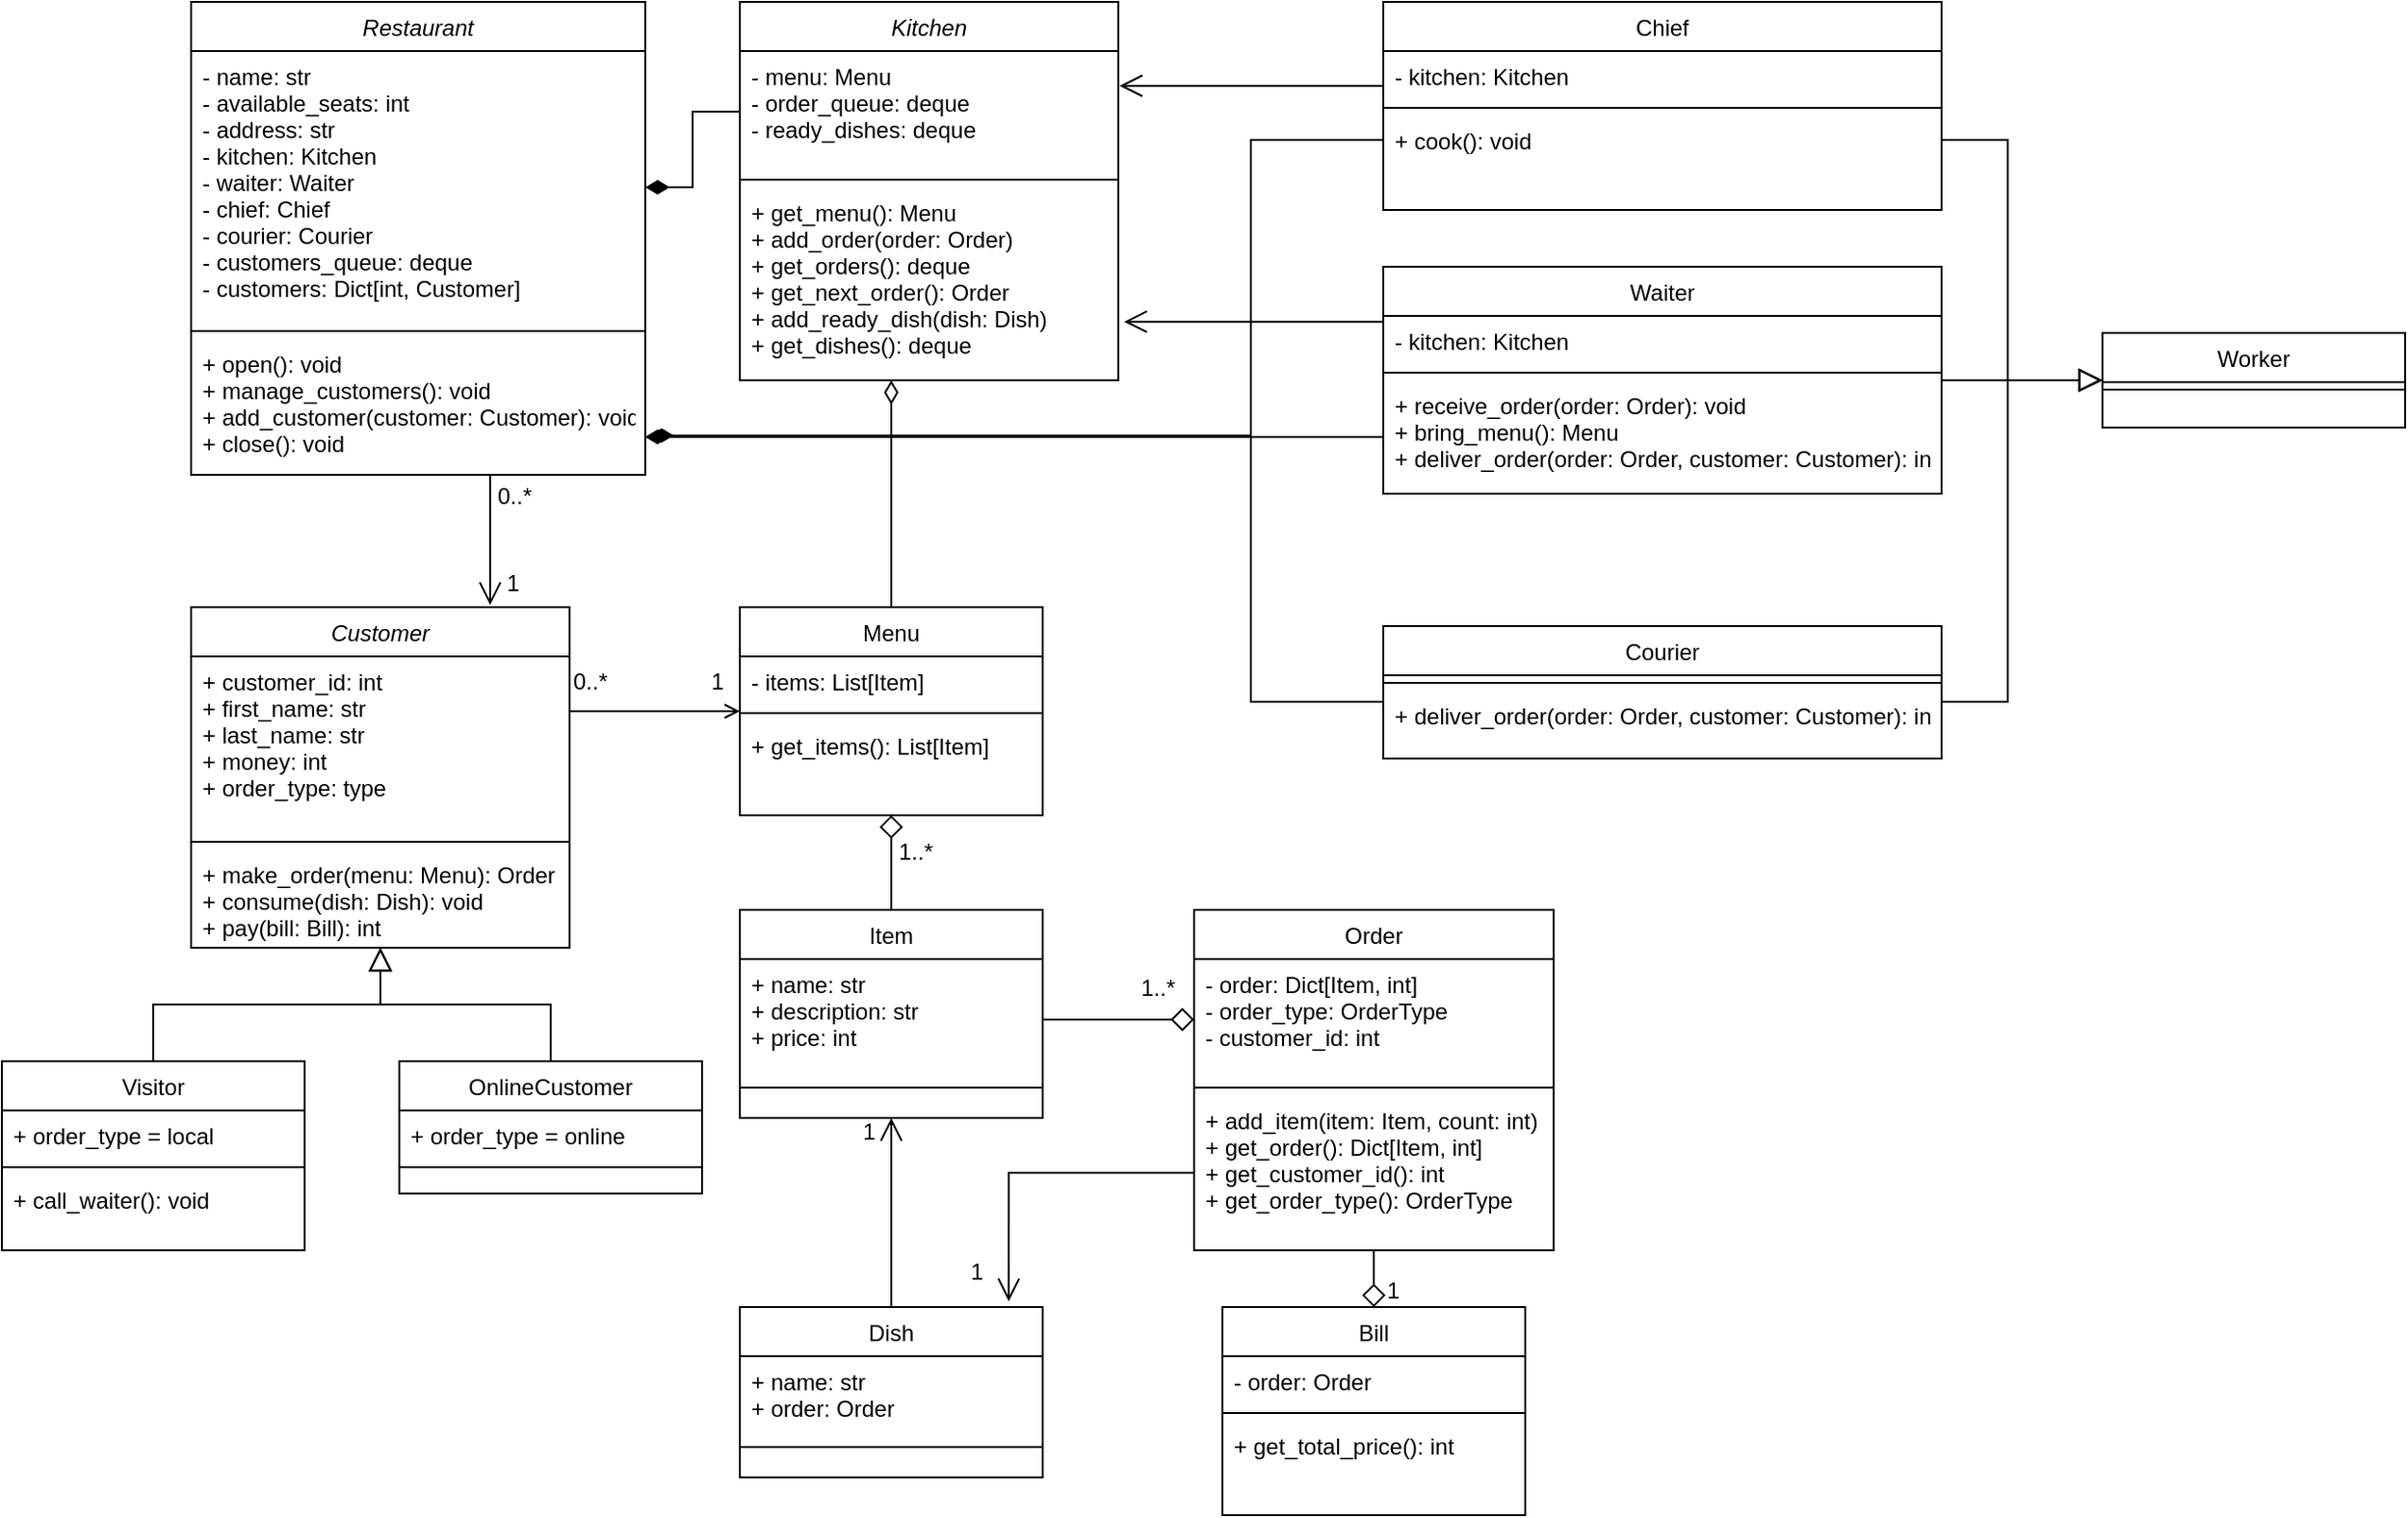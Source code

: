 <mxfile version="15.6.8" type="google"><diagram id="C5RBs43oDa-KdzZeNtuy" name="Page-1"><mxGraphModel dx="1350" dy="713" grid="1" gridSize="10" guides="1" tooltips="1" connect="1" arrows="1" fold="1" page="1" pageScale="1" pageWidth="1654" pageHeight="1169" math="0" shadow="0"><root><mxCell id="WIyWlLk6GJQsqaUBKTNV-0"/><mxCell id="WIyWlLk6GJQsqaUBKTNV-1" parent="WIyWlLk6GJQsqaUBKTNV-0"/><mxCell id="zkfFHV4jXpPFQw0GAbJ--0" value="Customer" style="swimlane;fontStyle=2;align=center;verticalAlign=top;childLayout=stackLayout;horizontal=1;startSize=26;horizontalStack=0;resizeParent=1;resizeLast=0;collapsible=1;marginBottom=0;rounded=0;shadow=0;strokeWidth=1;" parent="WIyWlLk6GJQsqaUBKTNV-1" vertex="1"><mxGeometry x="240" y="350" width="200" height="180" as="geometry"><mxRectangle x="230" y="140" width="160" height="26" as="alternateBounds"/></mxGeometry></mxCell><mxCell id="zkfFHV4jXpPFQw0GAbJ--1" value="+ customer_id: int&#10;+ first_name: str&#10;+ last_name: str&#10;+ money: int&#10;+ order_type: type&#10;&#10;" style="text;align=left;verticalAlign=top;spacingLeft=4;spacingRight=4;overflow=hidden;rotatable=0;points=[[0,0.5],[1,0.5]];portConstraint=eastwest;" parent="zkfFHV4jXpPFQw0GAbJ--0" vertex="1"><mxGeometry y="26" width="200" height="94" as="geometry"/></mxCell><mxCell id="zkfFHV4jXpPFQw0GAbJ--4" value="" style="line;html=1;strokeWidth=1;align=left;verticalAlign=middle;spacingTop=-1;spacingLeft=3;spacingRight=3;rotatable=0;labelPosition=right;points=[];portConstraint=eastwest;" parent="zkfFHV4jXpPFQw0GAbJ--0" vertex="1"><mxGeometry y="120" width="200" height="8" as="geometry"/></mxCell><mxCell id="zkfFHV4jXpPFQw0GAbJ--5" value="+ make_order(menu: Menu): Order&#10;+ consume(dish: Dish): void&#10;+ pay(bill: Bill): int&#10;" style="text;align=left;verticalAlign=top;spacingLeft=4;spacingRight=4;overflow=hidden;rotatable=0;points=[[0,0.5],[1,0.5]];portConstraint=eastwest;" parent="zkfFHV4jXpPFQw0GAbJ--0" vertex="1"><mxGeometry y="128" width="200" height="52" as="geometry"/></mxCell><mxCell id="zkfFHV4jXpPFQw0GAbJ--6" value="Visitor" style="swimlane;fontStyle=0;align=center;verticalAlign=top;childLayout=stackLayout;horizontal=1;startSize=26;horizontalStack=0;resizeParent=1;resizeLast=0;collapsible=1;marginBottom=0;rounded=0;shadow=0;strokeWidth=1;" parent="WIyWlLk6GJQsqaUBKTNV-1" vertex="1"><mxGeometry x="140" y="590" width="160" height="100" as="geometry"><mxRectangle x="130" y="380" width="160" height="26" as="alternateBounds"/></mxGeometry></mxCell><mxCell id="zkfFHV4jXpPFQw0GAbJ--7" value="+ order_type = local" style="text;align=left;verticalAlign=top;spacingLeft=4;spacingRight=4;overflow=hidden;rotatable=0;points=[[0,0.5],[1,0.5]];portConstraint=eastwest;" parent="zkfFHV4jXpPFQw0GAbJ--6" vertex="1"><mxGeometry y="26" width="160" height="26" as="geometry"/></mxCell><mxCell id="zkfFHV4jXpPFQw0GAbJ--9" value="" style="line;html=1;strokeWidth=1;align=left;verticalAlign=middle;spacingTop=-1;spacingLeft=3;spacingRight=3;rotatable=0;labelPosition=right;points=[];portConstraint=eastwest;" parent="zkfFHV4jXpPFQw0GAbJ--6" vertex="1"><mxGeometry y="52" width="160" height="8" as="geometry"/></mxCell><mxCell id="zkfFHV4jXpPFQw0GAbJ--11" value="+ call_waiter(): void" style="text;align=left;verticalAlign=top;spacingLeft=4;spacingRight=4;overflow=hidden;rotatable=0;points=[[0,0.5],[1,0.5]];portConstraint=eastwest;" parent="zkfFHV4jXpPFQw0GAbJ--6" vertex="1"><mxGeometry y="60" width="160" height="26" as="geometry"/></mxCell><mxCell id="zkfFHV4jXpPFQw0GAbJ--12" value="" style="endArrow=block;endSize=10;endFill=0;shadow=0;strokeWidth=1;rounded=0;edgeStyle=elbowEdgeStyle;elbow=vertical;" parent="WIyWlLk6GJQsqaUBKTNV-1" source="zkfFHV4jXpPFQw0GAbJ--6" target="zkfFHV4jXpPFQw0GAbJ--0" edge="1"><mxGeometry width="160" relative="1" as="geometry"><mxPoint x="220" y="433" as="sourcePoint"/><mxPoint x="220" y="433" as="targetPoint"/></mxGeometry></mxCell><mxCell id="zkfFHV4jXpPFQw0GAbJ--13" value="OnlineCustomer" style="swimlane;fontStyle=0;align=center;verticalAlign=top;childLayout=stackLayout;horizontal=1;startSize=26;horizontalStack=0;resizeParent=1;resizeLast=0;collapsible=1;marginBottom=0;rounded=0;shadow=0;strokeWidth=1;" parent="WIyWlLk6GJQsqaUBKTNV-1" vertex="1"><mxGeometry x="350" y="590" width="160" height="70" as="geometry"><mxRectangle x="340" y="380" width="170" height="26" as="alternateBounds"/></mxGeometry></mxCell><mxCell id="zkfFHV4jXpPFQw0GAbJ--14" value="+ order_type = online" style="text;align=left;verticalAlign=top;spacingLeft=4;spacingRight=4;overflow=hidden;rotatable=0;points=[[0,0.5],[1,0.5]];portConstraint=eastwest;" parent="zkfFHV4jXpPFQw0GAbJ--13" vertex="1"><mxGeometry y="26" width="160" height="26" as="geometry"/></mxCell><mxCell id="zkfFHV4jXpPFQw0GAbJ--15" value="" style="line;html=1;strokeWidth=1;align=left;verticalAlign=middle;spacingTop=-1;spacingLeft=3;spacingRight=3;rotatable=0;labelPosition=right;points=[];portConstraint=eastwest;" parent="zkfFHV4jXpPFQw0GAbJ--13" vertex="1"><mxGeometry y="52" width="160" height="8" as="geometry"/></mxCell><mxCell id="zkfFHV4jXpPFQw0GAbJ--16" value="" style="endArrow=block;endSize=10;endFill=0;shadow=0;strokeWidth=1;rounded=0;edgeStyle=elbowEdgeStyle;elbow=vertical;" parent="WIyWlLk6GJQsqaUBKTNV-1" source="zkfFHV4jXpPFQw0GAbJ--13" target="zkfFHV4jXpPFQw0GAbJ--0" edge="1"><mxGeometry width="160" relative="1" as="geometry"><mxPoint x="230" y="603" as="sourcePoint"/><mxPoint x="330" y="501" as="targetPoint"/></mxGeometry></mxCell><mxCell id="S3k-lhbhR4yehY1BuGut-38" style="edgeStyle=orthogonalEdgeStyle;rounded=0;jumpSize=10;orthogonalLoop=1;jettySize=auto;html=1;exitX=0.5;exitY=0;exitDx=0;exitDy=0;entryX=0.4;entryY=1;entryDx=0;entryDy=0;entryPerimeter=0;endArrow=diamondThin;endFill=0;endSize=10;strokeWidth=1;" parent="WIyWlLk6GJQsqaUBKTNV-1" source="zkfFHV4jXpPFQw0GAbJ--17" target="S3k-lhbhR4yehY1BuGut-36" edge="1"><mxGeometry relative="1" as="geometry"/></mxCell><mxCell id="zkfFHV4jXpPFQw0GAbJ--17" value="Menu" style="swimlane;fontStyle=0;align=center;verticalAlign=top;childLayout=stackLayout;horizontal=1;startSize=26;horizontalStack=0;resizeParent=1;resizeLast=0;collapsible=1;marginBottom=0;rounded=0;shadow=0;strokeWidth=1;" parent="WIyWlLk6GJQsqaUBKTNV-1" vertex="1"><mxGeometry x="530" y="350" width="160" height="110" as="geometry"><mxRectangle x="550" y="140" width="160" height="26" as="alternateBounds"/></mxGeometry></mxCell><mxCell id="zkfFHV4jXpPFQw0GAbJ--21" value="- items: List[Item]" style="text;align=left;verticalAlign=top;spacingLeft=4;spacingRight=4;overflow=hidden;rotatable=0;points=[[0,0.5],[1,0.5]];portConstraint=eastwest;rounded=0;shadow=0;html=0;" parent="zkfFHV4jXpPFQw0GAbJ--17" vertex="1"><mxGeometry y="26" width="160" height="26" as="geometry"/></mxCell><mxCell id="zkfFHV4jXpPFQw0GAbJ--23" value="" style="line;html=1;strokeWidth=1;align=left;verticalAlign=middle;spacingTop=-1;spacingLeft=3;spacingRight=3;rotatable=0;labelPosition=right;points=[];portConstraint=eastwest;" parent="zkfFHV4jXpPFQw0GAbJ--17" vertex="1"><mxGeometry y="52" width="160" height="8" as="geometry"/></mxCell><mxCell id="zkfFHV4jXpPFQw0GAbJ--24" value="+ get_items(): List[Item]" style="text;align=left;verticalAlign=top;spacingLeft=4;spacingRight=4;overflow=hidden;rotatable=0;points=[[0,0.5],[1,0.5]];portConstraint=eastwest;" parent="zkfFHV4jXpPFQw0GAbJ--17" vertex="1"><mxGeometry y="60" width="160" height="26" as="geometry"/></mxCell><mxCell id="zkfFHV4jXpPFQw0GAbJ--26" value="" style="endArrow=open;shadow=0;strokeWidth=1;rounded=0;endFill=1;edgeStyle=elbowEdgeStyle;elbow=vertical;" parent="WIyWlLk6GJQsqaUBKTNV-1" source="zkfFHV4jXpPFQw0GAbJ--0" target="zkfFHV4jXpPFQw0GAbJ--17" edge="1"><mxGeometry x="0.5" y="41" relative="1" as="geometry"><mxPoint x="400" y="422" as="sourcePoint"/><mxPoint x="560" y="422" as="targetPoint"/><mxPoint x="-40" y="32" as="offset"/></mxGeometry></mxCell><mxCell id="zkfFHV4jXpPFQw0GAbJ--27" value="0..*" style="resizable=0;align=left;verticalAlign=bottom;labelBackgroundColor=none;fontSize=12;" parent="zkfFHV4jXpPFQw0GAbJ--26" connectable="0" vertex="1"><mxGeometry x="-1" relative="1" as="geometry"><mxPoint y="-7" as="offset"/></mxGeometry></mxCell><mxCell id="zkfFHV4jXpPFQw0GAbJ--28" value="1" style="resizable=0;align=right;verticalAlign=bottom;labelBackgroundColor=none;fontSize=12;" parent="zkfFHV4jXpPFQw0GAbJ--26" connectable="0" vertex="1"><mxGeometry x="1" relative="1" as="geometry"><mxPoint x="-7" y="-7" as="offset"/></mxGeometry></mxCell><mxCell id="S3k-lhbhR4yehY1BuGut-5" style="edgeStyle=orthogonalEdgeStyle;rounded=0;orthogonalLoop=1;jettySize=auto;html=1;exitX=0.5;exitY=0;exitDx=0;exitDy=0;entryX=0.5;entryY=1;entryDx=0;entryDy=0;endArrow=diamond;endFill=0;jumpSize=10;strokeWidth=1;endSize=10;" parent="WIyWlLk6GJQsqaUBKTNV-1" source="S3k-lhbhR4yehY1BuGut-1" target="zkfFHV4jXpPFQw0GAbJ--17" edge="1"><mxGeometry relative="1" as="geometry"/></mxCell><mxCell id="S3k-lhbhR4yehY1BuGut-1" value="Item" style="swimlane;fontStyle=0;align=center;verticalAlign=top;childLayout=stackLayout;horizontal=1;startSize=26;horizontalStack=0;resizeParent=1;resizeLast=0;collapsible=1;marginBottom=0;rounded=0;shadow=0;strokeWidth=1;" parent="WIyWlLk6GJQsqaUBKTNV-1" vertex="1"><mxGeometry x="530" y="510" width="160" height="110" as="geometry"><mxRectangle x="550" y="140" width="160" height="26" as="alternateBounds"/></mxGeometry></mxCell><mxCell id="S3k-lhbhR4yehY1BuGut-2" value="+ name: str&#10;+ description: str&#10;+ price: int&#10;&#10;" style="text;align=left;verticalAlign=top;spacingLeft=4;spacingRight=4;overflow=hidden;rotatable=0;points=[[0,0.5],[1,0.5]];portConstraint=eastwest;rounded=0;shadow=0;html=0;" parent="S3k-lhbhR4yehY1BuGut-1" vertex="1"><mxGeometry y="26" width="160" height="64" as="geometry"/></mxCell><mxCell id="S3k-lhbhR4yehY1BuGut-3" value="" style="line;html=1;strokeWidth=1;align=left;verticalAlign=middle;spacingTop=-1;spacingLeft=3;spacingRight=3;rotatable=0;labelPosition=right;points=[];portConstraint=eastwest;" parent="S3k-lhbhR4yehY1BuGut-1" vertex="1"><mxGeometry y="90" width="160" height="8" as="geometry"/></mxCell><mxCell id="S3k-lhbhR4yehY1BuGut-17" style="edgeStyle=orthogonalEdgeStyle;rounded=0;jumpSize=10;orthogonalLoop=1;jettySize=auto;html=1;exitX=0.5;exitY=1;exitDx=0;exitDy=0;entryX=0.5;entryY=0;entryDx=0;entryDy=0;endArrow=diamond;endFill=0;strokeWidth=1;endSize=10;" parent="WIyWlLk6GJQsqaUBKTNV-1" source="S3k-lhbhR4yehY1BuGut-6" target="S3k-lhbhR4yehY1BuGut-13" edge="1"><mxGeometry relative="1" as="geometry"/></mxCell><mxCell id="S3k-lhbhR4yehY1BuGut-6" value="Order" style="swimlane;fontStyle=0;align=center;verticalAlign=top;childLayout=stackLayout;horizontal=1;startSize=26;horizontalStack=0;resizeParent=1;resizeLast=0;collapsible=1;marginBottom=0;rounded=0;shadow=0;strokeWidth=1;" parent="WIyWlLk6GJQsqaUBKTNV-1" vertex="1"><mxGeometry x="770" y="510" width="190" height="180" as="geometry"><mxRectangle x="550" y="140" width="160" height="26" as="alternateBounds"/></mxGeometry></mxCell><mxCell id="S3k-lhbhR4yehY1BuGut-7" value="- order: Dict[Item, int]&#10;- order_type: OrderType&#10;- customer_id: int&#10;&#10;" style="text;align=left;verticalAlign=top;spacingLeft=4;spacingRight=4;overflow=hidden;rotatable=0;points=[[0,0.5],[1,0.5]];portConstraint=eastwest;rounded=0;shadow=0;html=0;" parent="S3k-lhbhR4yehY1BuGut-6" vertex="1"><mxGeometry y="26" width="190" height="64" as="geometry"/></mxCell><mxCell id="S3k-lhbhR4yehY1BuGut-8" value="" style="line;html=1;strokeWidth=1;align=left;verticalAlign=middle;spacingTop=-1;spacingLeft=3;spacingRight=3;rotatable=0;labelPosition=right;points=[];portConstraint=eastwest;" parent="S3k-lhbhR4yehY1BuGut-6" vertex="1"><mxGeometry y="90" width="190" height="8" as="geometry"/></mxCell><mxCell id="S3k-lhbhR4yehY1BuGut-9" value="+ add_item(item: Item, count: int)&#10;+ get_order(): Dict[Item, int]&#10;+ get_customer_id(): int&#10;+ get_order_type(): OrderType&#10;" style="text;align=left;verticalAlign=top;spacingLeft=4;spacingRight=4;overflow=hidden;rotatable=0;points=[[0,0.5],[1,0.5]];portConstraint=eastwest;" parent="S3k-lhbhR4yehY1BuGut-6" vertex="1"><mxGeometry y="98" width="190" height="82" as="geometry"/></mxCell><mxCell id="S3k-lhbhR4yehY1BuGut-10" value="1..*" style="resizable=0;align=left;verticalAlign=bottom;labelBackgroundColor=none;fontSize=12;" parent="WIyWlLk6GJQsqaUBKTNV-1" connectable="0" vertex="1"><mxGeometry x="620" y="480" as="geometry"><mxPoint x="-8" y="8" as="offset"/></mxGeometry></mxCell><mxCell id="S3k-lhbhR4yehY1BuGut-11" style="edgeStyle=orthogonalEdgeStyle;rounded=0;jumpSize=10;orthogonalLoop=1;jettySize=auto;html=1;exitX=1;exitY=0.5;exitDx=0;exitDy=0;entryX=0;entryY=0.5;entryDx=0;entryDy=0;endArrow=diamond;endFill=0;strokeWidth=1;endSize=10;" parent="WIyWlLk6GJQsqaUBKTNV-1" source="S3k-lhbhR4yehY1BuGut-2" target="S3k-lhbhR4yehY1BuGut-7" edge="1"><mxGeometry relative="1" as="geometry"/></mxCell><mxCell id="S3k-lhbhR4yehY1BuGut-12" value="1..*" style="resizable=0;align=left;verticalAlign=bottom;labelBackgroundColor=none;fontSize=12;" parent="WIyWlLk6GJQsqaUBKTNV-1" connectable="0" vertex="1"><mxGeometry x="740" y="560" as="geometry"/></mxCell><mxCell id="S3k-lhbhR4yehY1BuGut-13" value="Bill" style="swimlane;fontStyle=0;align=center;verticalAlign=top;childLayout=stackLayout;horizontal=1;startSize=26;horizontalStack=0;resizeParent=1;resizeLast=0;collapsible=1;marginBottom=0;rounded=0;shadow=0;strokeWidth=1;" parent="WIyWlLk6GJQsqaUBKTNV-1" vertex="1"><mxGeometry x="785" y="720" width="160" height="110" as="geometry"><mxRectangle x="550" y="140" width="160" height="26" as="alternateBounds"/></mxGeometry></mxCell><mxCell id="S3k-lhbhR4yehY1BuGut-14" value="- order: Order" style="text;align=left;verticalAlign=top;spacingLeft=4;spacingRight=4;overflow=hidden;rotatable=0;points=[[0,0.5],[1,0.5]];portConstraint=eastwest;rounded=0;shadow=0;html=0;" parent="S3k-lhbhR4yehY1BuGut-13" vertex="1"><mxGeometry y="26" width="160" height="26" as="geometry"/></mxCell><mxCell id="S3k-lhbhR4yehY1BuGut-15" value="" style="line;html=1;strokeWidth=1;align=left;verticalAlign=middle;spacingTop=-1;spacingLeft=3;spacingRight=3;rotatable=0;labelPosition=right;points=[];portConstraint=eastwest;" parent="S3k-lhbhR4yehY1BuGut-13" vertex="1"><mxGeometry y="52" width="160" height="8" as="geometry"/></mxCell><mxCell id="S3k-lhbhR4yehY1BuGut-16" value="+ get_total_price(): int" style="text;align=left;verticalAlign=top;spacingLeft=4;spacingRight=4;overflow=hidden;rotatable=0;points=[[0,0.5],[1,0.5]];portConstraint=eastwest;" parent="S3k-lhbhR4yehY1BuGut-13" vertex="1"><mxGeometry y="60" width="160" height="26" as="geometry"/></mxCell><mxCell id="S3k-lhbhR4yehY1BuGut-18" value="1" style="resizable=0;align=left;verticalAlign=bottom;labelBackgroundColor=none;fontSize=12;" parent="WIyWlLk6GJQsqaUBKTNV-1" connectable="0" vertex="1"><mxGeometry x="870" y="720" as="geometry"/></mxCell><mxCell id="S3k-lhbhR4yehY1BuGut-23" style="edgeStyle=orthogonalEdgeStyle;rounded=0;jumpSize=10;orthogonalLoop=1;jettySize=auto;html=1;entryX=0.5;entryY=1;entryDx=0;entryDy=0;endArrow=open;endFill=0;endSize=10;strokeWidth=1;" parent="WIyWlLk6GJQsqaUBKTNV-1" source="S3k-lhbhR4yehY1BuGut-19" target="S3k-lhbhR4yehY1BuGut-1" edge="1"><mxGeometry relative="1" as="geometry"/></mxCell><mxCell id="S3k-lhbhR4yehY1BuGut-19" value="Dish" style="swimlane;fontStyle=0;align=center;verticalAlign=top;childLayout=stackLayout;horizontal=1;startSize=26;horizontalStack=0;resizeParent=1;resizeLast=0;collapsible=1;marginBottom=0;rounded=0;shadow=0;strokeWidth=1;" parent="WIyWlLk6GJQsqaUBKTNV-1" vertex="1"><mxGeometry x="530" y="720" width="160" height="90" as="geometry"><mxRectangle x="550" y="140" width="160" height="26" as="alternateBounds"/></mxGeometry></mxCell><mxCell id="S3k-lhbhR4yehY1BuGut-20" value="+ name: str&#10;+ order: Order&#10;&#10;" style="text;align=left;verticalAlign=top;spacingLeft=4;spacingRight=4;overflow=hidden;rotatable=0;points=[[0,0.5],[1,0.5]];portConstraint=eastwest;rounded=0;shadow=0;html=0;" parent="S3k-lhbhR4yehY1BuGut-19" vertex="1"><mxGeometry y="26" width="160" height="44" as="geometry"/></mxCell><mxCell id="S3k-lhbhR4yehY1BuGut-21" value="" style="line;html=1;strokeWidth=1;align=left;verticalAlign=middle;spacingTop=-1;spacingLeft=3;spacingRight=3;rotatable=0;labelPosition=right;points=[];portConstraint=eastwest;" parent="S3k-lhbhR4yehY1BuGut-19" vertex="1"><mxGeometry y="70" width="160" height="8" as="geometry"/></mxCell><mxCell id="S3k-lhbhR4yehY1BuGut-22" style="edgeStyle=orthogonalEdgeStyle;rounded=0;jumpSize=10;orthogonalLoop=1;jettySize=auto;html=1;exitX=0;exitY=0.5;exitDx=0;exitDy=0;entryX=0.888;entryY=-0.033;entryDx=0;entryDy=0;entryPerimeter=0;endArrow=open;endFill=0;endSize=10;strokeWidth=1;" parent="WIyWlLk6GJQsqaUBKTNV-1" source="S3k-lhbhR4yehY1BuGut-9" target="S3k-lhbhR4yehY1BuGut-19" edge="1"><mxGeometry relative="1" as="geometry"/></mxCell><mxCell id="S3k-lhbhR4yehY1BuGut-24" value="1" style="resizable=0;align=left;verticalAlign=bottom;labelBackgroundColor=none;fontSize=12;" parent="WIyWlLk6GJQsqaUBKTNV-1" connectable="0" vertex="1"><mxGeometry x="650" y="710" as="geometry"/></mxCell><mxCell id="S3k-lhbhR4yehY1BuGut-25" value="1" style="resizable=0;align=left;verticalAlign=bottom;labelBackgroundColor=none;fontSize=12;" parent="WIyWlLk6GJQsqaUBKTNV-1" connectable="0" vertex="1"><mxGeometry x="660" y="720" as="geometry"><mxPoint x="-67" y="-84" as="offset"/></mxGeometry></mxCell><mxCell id="S3k-lhbhR4yehY1BuGut-26" value="Restaurant" style="swimlane;fontStyle=2;align=center;verticalAlign=top;childLayout=stackLayout;horizontal=1;startSize=26;horizontalStack=0;resizeParent=1;resizeLast=0;collapsible=1;marginBottom=0;rounded=0;shadow=0;strokeWidth=1;" parent="WIyWlLk6GJQsqaUBKTNV-1" vertex="1"><mxGeometry x="240" y="30" width="240" height="250" as="geometry"><mxRectangle x="230" y="140" width="160" height="26" as="alternateBounds"/></mxGeometry></mxCell><mxCell id="S3k-lhbhR4yehY1BuGut-27" value="- name: str&#10;- available_seats: int&#10;- address: str&#10;- kitchen: Kitchen&#10;- waiter: Waiter&#10;- chief: Chief&#10;- courier: Courier&#10;- customers_queue: deque&#10;- customers: Dict[int, Customer]&#10;&#10;&#10;&#10;" style="text;align=left;verticalAlign=top;spacingLeft=4;spacingRight=4;overflow=hidden;rotatable=0;points=[[0,0.5],[1,0.5]];portConstraint=eastwest;" parent="S3k-lhbhR4yehY1BuGut-26" vertex="1"><mxGeometry y="26" width="240" height="144" as="geometry"/></mxCell><mxCell id="S3k-lhbhR4yehY1BuGut-28" value="" style="line;html=1;strokeWidth=1;align=left;verticalAlign=middle;spacingTop=-1;spacingLeft=3;spacingRight=3;rotatable=0;labelPosition=right;points=[];portConstraint=eastwest;" parent="S3k-lhbhR4yehY1BuGut-26" vertex="1"><mxGeometry y="170" width="240" height="8" as="geometry"/></mxCell><mxCell id="S3k-lhbhR4yehY1BuGut-29" value="+ open(): void&#10;+ manage_customers(): void&#10;+ add_customer(customer: Customer): void&#10;+ close(): void&#10;&#10;" style="text;align=left;verticalAlign=top;spacingLeft=4;spacingRight=4;overflow=hidden;rotatable=0;points=[[0,0.5],[1,0.5]];portConstraint=eastwest;" parent="S3k-lhbhR4yehY1BuGut-26" vertex="1"><mxGeometry y="178" width="240" height="72" as="geometry"/></mxCell><mxCell id="S3k-lhbhR4yehY1BuGut-30" style="edgeStyle=orthogonalEdgeStyle;rounded=0;jumpSize=10;orthogonalLoop=1;jettySize=auto;html=1;exitX=0.667;exitY=1;exitDx=0;exitDy=0;entryX=0.79;entryY=-0.006;entryDx=0;entryDy=0;entryPerimeter=0;endArrow=open;endFill=0;endSize=10;strokeWidth=1;exitPerimeter=0;" parent="WIyWlLk6GJQsqaUBKTNV-1" source="S3k-lhbhR4yehY1BuGut-29" target="zkfFHV4jXpPFQw0GAbJ--0" edge="1"><mxGeometry relative="1" as="geometry"><Array as="points"><mxPoint x="398" y="280"/></Array></mxGeometry></mxCell><mxCell id="S3k-lhbhR4yehY1BuGut-31" value="0..*" style="resizable=0;align=left;verticalAlign=bottom;labelBackgroundColor=none;fontSize=12;" parent="WIyWlLk6GJQsqaUBKTNV-1" connectable="0" vertex="1"><mxGeometry x="400" y="300" as="geometry"/></mxCell><mxCell id="S3k-lhbhR4yehY1BuGut-32" value="1" style="resizable=0;align=right;verticalAlign=bottom;labelBackgroundColor=none;fontSize=12;" parent="WIyWlLk6GJQsqaUBKTNV-1" connectable="0" vertex="1"><mxGeometry x="533" y="408" as="geometry"><mxPoint x="-118" y="-62" as="offset"/></mxGeometry></mxCell><mxCell id="S3k-lhbhR4yehY1BuGut-33" value="Kitchen" style="swimlane;fontStyle=2;align=center;verticalAlign=top;childLayout=stackLayout;horizontal=1;startSize=26;horizontalStack=0;resizeParent=1;resizeLast=0;collapsible=1;marginBottom=0;rounded=0;shadow=0;strokeWidth=1;" parent="WIyWlLk6GJQsqaUBKTNV-1" vertex="1"><mxGeometry x="530" y="30" width="200" height="200" as="geometry"><mxRectangle x="230" y="140" width="160" height="26" as="alternateBounds"/></mxGeometry></mxCell><mxCell id="S3k-lhbhR4yehY1BuGut-34" value="- menu: Menu&#10;- order_queue: deque&#10;- ready_dishes: deque&#10;" style="text;align=left;verticalAlign=top;spacingLeft=4;spacingRight=4;overflow=hidden;rotatable=0;points=[[0,0.5],[1,0.5]];portConstraint=eastwest;" parent="S3k-lhbhR4yehY1BuGut-33" vertex="1"><mxGeometry y="26" width="200" height="64" as="geometry"/></mxCell><mxCell id="S3k-lhbhR4yehY1BuGut-35" value="" style="line;html=1;strokeWidth=1;align=left;verticalAlign=middle;spacingTop=-1;spacingLeft=3;spacingRight=3;rotatable=0;labelPosition=right;points=[];portConstraint=eastwest;" parent="S3k-lhbhR4yehY1BuGut-33" vertex="1"><mxGeometry y="90" width="200" height="8" as="geometry"/></mxCell><mxCell id="S3k-lhbhR4yehY1BuGut-36" value="+ get_menu(): Menu&#10;+ add_order(order: Order)&#10;+ get_orders(): deque&#10;+ get_next_order(): Order&#10;+ add_ready_dish(dish: Dish)&#10;+ get_dishes(): deque&#10;&#10;" style="text;align=left;verticalAlign=top;spacingLeft=4;spacingRight=4;overflow=hidden;rotatable=0;points=[[0,0.5],[1,0.5]];portConstraint=eastwest;" parent="S3k-lhbhR4yehY1BuGut-33" vertex="1"><mxGeometry y="98" width="200" height="102" as="geometry"/></mxCell><mxCell id="S3k-lhbhR4yehY1BuGut-37" value="" style="edgeStyle=orthogonalEdgeStyle;rounded=0;jumpSize=10;orthogonalLoop=1;jettySize=auto;html=1;endArrow=diamondThin;endFill=1;endSize=10;strokeWidth=1;" parent="WIyWlLk6GJQsqaUBKTNV-1" source="S3k-lhbhR4yehY1BuGut-34" target="S3k-lhbhR4yehY1BuGut-27" edge="1"><mxGeometry relative="1" as="geometry"/></mxCell><mxCell id="S3k-lhbhR4yehY1BuGut-43" value="Chief" style="swimlane;fontStyle=0;align=center;verticalAlign=top;childLayout=stackLayout;horizontal=1;startSize=26;horizontalStack=0;resizeParent=1;resizeLast=0;collapsible=1;marginBottom=0;rounded=0;shadow=0;strokeWidth=1;" parent="WIyWlLk6GJQsqaUBKTNV-1" vertex="1"><mxGeometry x="870" y="30" width="295" height="110" as="geometry"><mxRectangle x="550" y="140" width="160" height="26" as="alternateBounds"/></mxGeometry></mxCell><mxCell id="S3k-lhbhR4yehY1BuGut-44" value="- kitchen: Kitchen" style="text;align=left;verticalAlign=top;spacingLeft=4;spacingRight=4;overflow=hidden;rotatable=0;points=[[0,0.5],[1,0.5]];portConstraint=eastwest;rounded=0;shadow=0;html=0;" parent="S3k-lhbhR4yehY1BuGut-43" vertex="1"><mxGeometry y="26" width="295" height="26" as="geometry"/></mxCell><mxCell id="S3k-lhbhR4yehY1BuGut-45" value="" style="line;html=1;strokeWidth=1;align=left;verticalAlign=middle;spacingTop=-1;spacingLeft=3;spacingRight=3;rotatable=0;labelPosition=right;points=[];portConstraint=eastwest;" parent="S3k-lhbhR4yehY1BuGut-43" vertex="1"><mxGeometry y="52" width="295" height="8" as="geometry"/></mxCell><mxCell id="S3k-lhbhR4yehY1BuGut-46" value="+ cook(): void" style="text;align=left;verticalAlign=top;spacingLeft=4;spacingRight=4;overflow=hidden;rotatable=0;points=[[0,0.5],[1,0.5]];portConstraint=eastwest;" parent="S3k-lhbhR4yehY1BuGut-43" vertex="1"><mxGeometry y="60" width="295" height="26" as="geometry"/></mxCell><mxCell id="S3k-lhbhR4yehY1BuGut-47" value="Worker" style="swimlane;fontStyle=0;align=center;verticalAlign=top;childLayout=stackLayout;horizontal=1;startSize=26;horizontalStack=0;resizeParent=1;resizeLast=0;collapsible=1;marginBottom=0;rounded=0;shadow=0;strokeWidth=1;" parent="WIyWlLk6GJQsqaUBKTNV-1" vertex="1"><mxGeometry x="1250" y="205" width="160" height="50" as="geometry"><mxRectangle x="550" y="140" width="160" height="26" as="alternateBounds"/></mxGeometry></mxCell><mxCell id="S3k-lhbhR4yehY1BuGut-49" value="" style="line;html=1;strokeWidth=1;align=left;verticalAlign=middle;spacingTop=-1;spacingLeft=3;spacingRight=3;rotatable=0;labelPosition=right;points=[];portConstraint=eastwest;" parent="S3k-lhbhR4yehY1BuGut-47" vertex="1"><mxGeometry y="26" width="160" height="8" as="geometry"/></mxCell><mxCell id="S3k-lhbhR4yehY1BuGut-51" value="Waiter" style="swimlane;fontStyle=0;align=center;verticalAlign=top;childLayout=stackLayout;horizontal=1;startSize=26;horizontalStack=0;resizeParent=1;resizeLast=0;collapsible=1;marginBottom=0;rounded=0;shadow=0;strokeWidth=1;" parent="WIyWlLk6GJQsqaUBKTNV-1" vertex="1"><mxGeometry x="870" y="170" width="295" height="120" as="geometry"><mxRectangle x="550" y="140" width="160" height="26" as="alternateBounds"/></mxGeometry></mxCell><mxCell id="S3k-lhbhR4yehY1BuGut-52" value="- kitchen: Kitchen" style="text;align=left;verticalAlign=top;spacingLeft=4;spacingRight=4;overflow=hidden;rotatable=0;points=[[0,0.5],[1,0.5]];portConstraint=eastwest;rounded=0;shadow=0;html=0;" parent="S3k-lhbhR4yehY1BuGut-51" vertex="1"><mxGeometry y="26" width="295" height="26" as="geometry"/></mxCell><mxCell id="S3k-lhbhR4yehY1BuGut-53" value="" style="line;html=1;strokeWidth=1;align=left;verticalAlign=middle;spacingTop=-1;spacingLeft=3;spacingRight=3;rotatable=0;labelPosition=right;points=[];portConstraint=eastwest;" parent="S3k-lhbhR4yehY1BuGut-51" vertex="1"><mxGeometry y="52" width="295" height="8" as="geometry"/></mxCell><mxCell id="S3k-lhbhR4yehY1BuGut-54" value="+ receive_order(order: Order): void&#10;+ bring_menu(): Menu&#10;+ deliver_order(order: Order, customer: Customer): int&#10;" style="text;align=left;verticalAlign=top;spacingLeft=4;spacingRight=4;overflow=hidden;rotatable=0;points=[[0,0.5],[1,0.5]];portConstraint=eastwest;" parent="S3k-lhbhR4yehY1BuGut-51" vertex="1"><mxGeometry y="60" width="295" height="60" as="geometry"/></mxCell><mxCell id="S3k-lhbhR4yehY1BuGut-55" value="Courier" style="swimlane;fontStyle=0;align=center;verticalAlign=top;childLayout=stackLayout;horizontal=1;startSize=26;horizontalStack=0;resizeParent=1;resizeLast=0;collapsible=1;marginBottom=0;rounded=0;shadow=0;strokeWidth=1;" parent="WIyWlLk6GJQsqaUBKTNV-1" vertex="1"><mxGeometry x="870" y="360" width="295" height="70" as="geometry"><mxRectangle x="550" y="140" width="160" height="26" as="alternateBounds"/></mxGeometry></mxCell><mxCell id="S3k-lhbhR4yehY1BuGut-57" value="" style="line;html=1;strokeWidth=1;align=left;verticalAlign=middle;spacingTop=-1;spacingLeft=3;spacingRight=3;rotatable=0;labelPosition=right;points=[];portConstraint=eastwest;" parent="S3k-lhbhR4yehY1BuGut-55" vertex="1"><mxGeometry y="26" width="295" height="8" as="geometry"/></mxCell><mxCell id="S3k-lhbhR4yehY1BuGut-58" value="+ deliver_order(order: Order, customer: Customer): int&#10;" style="text;align=left;verticalAlign=top;spacingLeft=4;spacingRight=4;overflow=hidden;rotatable=0;points=[[0,0.5],[1,0.5]];portConstraint=eastwest;" parent="S3k-lhbhR4yehY1BuGut-55" vertex="1"><mxGeometry y="34" width="295" height="36" as="geometry"/></mxCell><mxCell id="S3k-lhbhR4yehY1BuGut-59" style="edgeStyle=orthogonalEdgeStyle;rounded=0;jumpSize=10;orthogonalLoop=1;jettySize=auto;html=1;exitX=1;exitY=0.5;exitDx=0;exitDy=0;entryX=0;entryY=0.5;entryDx=0;entryDy=0;endArrow=block;endFill=0;endSize=10;strokeWidth=1;" parent="WIyWlLk6GJQsqaUBKTNV-1" source="S3k-lhbhR4yehY1BuGut-54" target="S3k-lhbhR4yehY1BuGut-47" edge="1"><mxGeometry relative="1" as="geometry"><Array as="points"><mxPoint x="1165" y="230"/></Array></mxGeometry></mxCell><mxCell id="S3k-lhbhR4yehY1BuGut-60" style="edgeStyle=orthogonalEdgeStyle;rounded=0;jumpSize=10;orthogonalLoop=1;jettySize=auto;html=1;exitX=1;exitY=0.5;exitDx=0;exitDy=0;endArrow=block;endFill=0;endSize=10;strokeWidth=1;" parent="WIyWlLk6GJQsqaUBKTNV-1" source="S3k-lhbhR4yehY1BuGut-46" target="S3k-lhbhR4yehY1BuGut-47" edge="1"><mxGeometry relative="1" as="geometry"><Array as="points"><mxPoint x="1200" y="103"/><mxPoint x="1200" y="230"/></Array></mxGeometry></mxCell><mxCell id="S3k-lhbhR4yehY1BuGut-61" style="edgeStyle=orthogonalEdgeStyle;rounded=0;jumpSize=10;orthogonalLoop=1;jettySize=auto;html=1;exitX=1;exitY=0.5;exitDx=0;exitDy=0;entryX=0;entryY=0.5;entryDx=0;entryDy=0;endArrow=block;endFill=0;endSize=10;strokeWidth=1;" parent="WIyWlLk6GJQsqaUBKTNV-1" source="S3k-lhbhR4yehY1BuGut-58" target="S3k-lhbhR4yehY1BuGut-47" edge="1"><mxGeometry relative="1" as="geometry"><Array as="points"><mxPoint x="1200" y="400"/><mxPoint x="1200" y="230"/></Array></mxGeometry></mxCell><mxCell id="S3k-lhbhR4yehY1BuGut-66" style="edgeStyle=orthogonalEdgeStyle;rounded=0;jumpSize=10;orthogonalLoop=1;jettySize=auto;html=1;exitX=0;exitY=0.5;exitDx=0;exitDy=0;entryX=1;entryY=0.722;entryDx=0;entryDy=0;entryPerimeter=0;endArrow=diamondThin;endFill=1;endSize=10;strokeWidth=1;" parent="WIyWlLk6GJQsqaUBKTNV-1" source="S3k-lhbhR4yehY1BuGut-54" target="S3k-lhbhR4yehY1BuGut-29" edge="1"><mxGeometry relative="1" as="geometry"/></mxCell><mxCell id="S3k-lhbhR4yehY1BuGut-69" style="edgeStyle=orthogonalEdgeStyle;rounded=0;jumpSize=10;orthogonalLoop=1;jettySize=auto;html=1;exitX=0;exitY=0.5;exitDx=0;exitDy=0;entryX=1.009;entryY=0.711;entryDx=0;entryDy=0;entryPerimeter=0;endArrow=diamondThin;endFill=1;endSize=10;strokeWidth=1;" parent="WIyWlLk6GJQsqaUBKTNV-1" source="S3k-lhbhR4yehY1BuGut-58" target="S3k-lhbhR4yehY1BuGut-29" edge="1"><mxGeometry relative="1" as="geometry"><Array as="points"><mxPoint x="800" y="400"/><mxPoint x="800" y="259"/></Array></mxGeometry></mxCell><mxCell id="S3k-lhbhR4yehY1BuGut-70" style="edgeStyle=orthogonalEdgeStyle;rounded=0;jumpSize=10;orthogonalLoop=1;jettySize=auto;html=1;exitX=0;exitY=0.5;exitDx=0;exitDy=0;endArrow=diamondThin;endFill=1;endSize=10;strokeWidth=1;" parent="WIyWlLk6GJQsqaUBKTNV-1" source="S3k-lhbhR4yehY1BuGut-46" target="S3k-lhbhR4yehY1BuGut-29" edge="1"><mxGeometry relative="1" as="geometry"><Array as="points"><mxPoint x="800" y="103"/><mxPoint x="800" y="260"/></Array></mxGeometry></mxCell><mxCell id="S3k-lhbhR4yehY1BuGut-72" style="edgeStyle=orthogonalEdgeStyle;rounded=0;jumpSize=10;orthogonalLoop=1;jettySize=auto;html=1;exitX=0;exitY=0.5;exitDx=0;exitDy=0;entryX=1.015;entryY=0.697;entryDx=0;entryDy=0;entryPerimeter=0;endArrow=open;endFill=0;endSize=10;strokeWidth=1;" parent="WIyWlLk6GJQsqaUBKTNV-1" source="S3k-lhbhR4yehY1BuGut-52" target="S3k-lhbhR4yehY1BuGut-36" edge="1"><mxGeometry relative="1" as="geometry"><Array as="points"><mxPoint x="870" y="199"/></Array></mxGeometry></mxCell><mxCell id="S3k-lhbhR4yehY1BuGut-73" style="edgeStyle=orthogonalEdgeStyle;rounded=0;jumpSize=10;orthogonalLoop=1;jettySize=auto;html=1;exitX=0;exitY=0.5;exitDx=0;exitDy=0;entryX=1.003;entryY=0.287;entryDx=0;entryDy=0;entryPerimeter=0;endArrow=open;endFill=0;endSize=10;strokeWidth=1;" parent="WIyWlLk6GJQsqaUBKTNV-1" source="S3k-lhbhR4yehY1BuGut-44" target="S3k-lhbhR4yehY1BuGut-34" edge="1"><mxGeometry relative="1" as="geometry"><Array as="points"><mxPoint x="870" y="74"/></Array></mxGeometry></mxCell></root></mxGraphModel></diagram></mxfile>